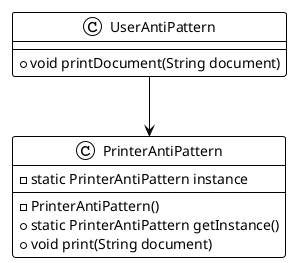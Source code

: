 @startuml
!theme plain
class PrinterAntiPattern {
    - static PrinterAntiPattern instance
    - PrinterAntiPattern()
    + static PrinterAntiPattern getInstance()
    + void print(String document)
}

class UserAntiPattern {
    + void printDocument(String document)
}

UserAntiPattern -down-> PrinterAntiPattern
@enduml

